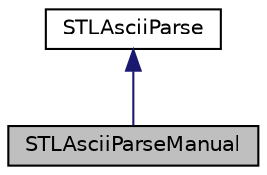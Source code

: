 digraph "STLAsciiParseManual"
{
  bgcolor="transparent";
  edge [fontname="Helvetica",fontsize="10",labelfontname="Helvetica",labelfontsize="10"];
  node [fontname="Helvetica",fontsize="10",shape=record];
  Node1 [label="STLAsciiParseManual",height=0.2,width=0.4,color="black", fillcolor="grey75", style="filled" fontcolor="black"];
  Node2 -> Node1 [dir="back",color="midnightblue",fontsize="10",style="solid",fontname="Helvetica"];
  Node2 [label="STLAsciiParse",height=0.2,width=0.4,color="black",URL="$classFoam_1_1Detail_1_1STLAsciiParse.html",tooltip="Internal class used when parsing STL ASCII format. "];
}
